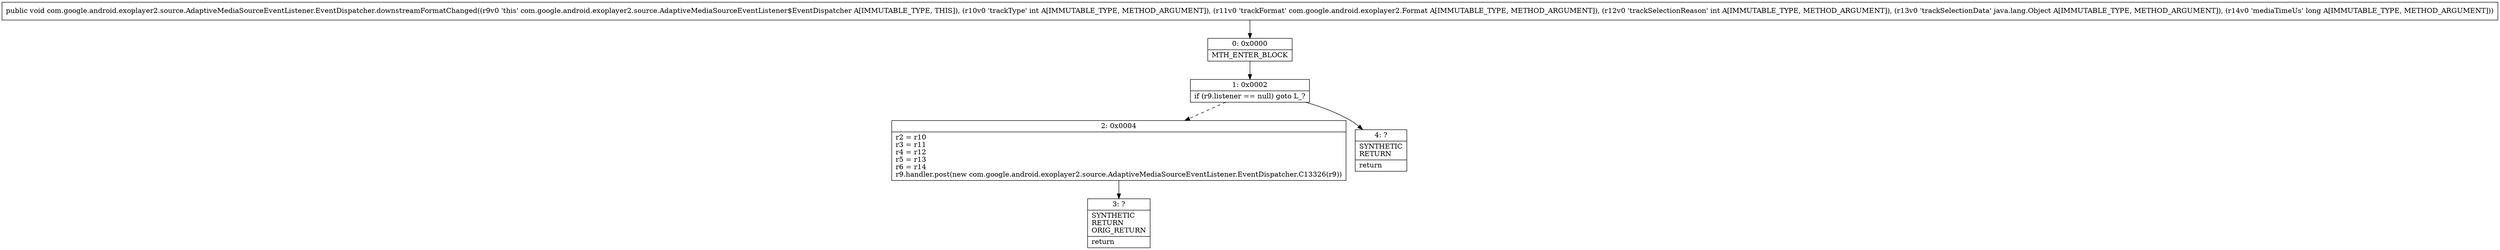 digraph "CFG forcom.google.android.exoplayer2.source.AdaptiveMediaSourceEventListener.EventDispatcher.downstreamFormatChanged(ILcom\/google\/android\/exoplayer2\/Format;ILjava\/lang\/Object;J)V" {
Node_0 [shape=record,label="{0\:\ 0x0000|MTH_ENTER_BLOCK\l}"];
Node_1 [shape=record,label="{1\:\ 0x0002|if (r9.listener == null) goto L_?\l}"];
Node_2 [shape=record,label="{2\:\ 0x0004|r2 = r10\lr3 = r11\lr4 = r12\lr5 = r13\lr6 = r14\lr9.handler.post(new com.google.android.exoplayer2.source.AdaptiveMediaSourceEventListener.EventDispatcher.C13326(r9))\l}"];
Node_3 [shape=record,label="{3\:\ ?|SYNTHETIC\lRETURN\lORIG_RETURN\l|return\l}"];
Node_4 [shape=record,label="{4\:\ ?|SYNTHETIC\lRETURN\l|return\l}"];
MethodNode[shape=record,label="{public void com.google.android.exoplayer2.source.AdaptiveMediaSourceEventListener.EventDispatcher.downstreamFormatChanged((r9v0 'this' com.google.android.exoplayer2.source.AdaptiveMediaSourceEventListener$EventDispatcher A[IMMUTABLE_TYPE, THIS]), (r10v0 'trackType' int A[IMMUTABLE_TYPE, METHOD_ARGUMENT]), (r11v0 'trackFormat' com.google.android.exoplayer2.Format A[IMMUTABLE_TYPE, METHOD_ARGUMENT]), (r12v0 'trackSelectionReason' int A[IMMUTABLE_TYPE, METHOD_ARGUMENT]), (r13v0 'trackSelectionData' java.lang.Object A[IMMUTABLE_TYPE, METHOD_ARGUMENT]), (r14v0 'mediaTimeUs' long A[IMMUTABLE_TYPE, METHOD_ARGUMENT])) }"];
MethodNode -> Node_0;
Node_0 -> Node_1;
Node_1 -> Node_2[style=dashed];
Node_1 -> Node_4;
Node_2 -> Node_3;
}

